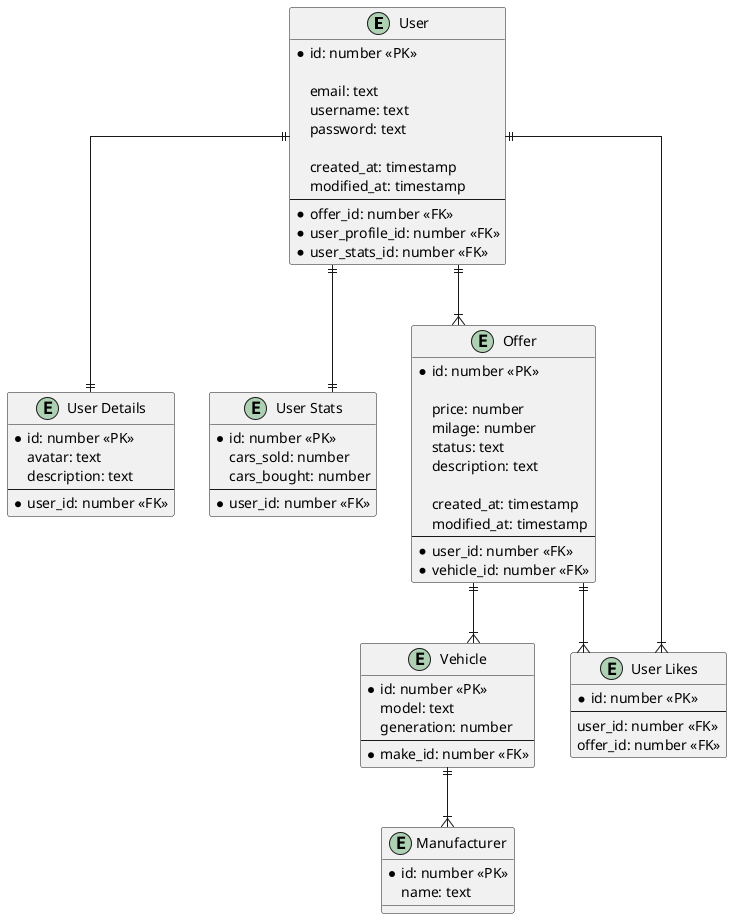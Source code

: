 @startuml

' hide the spot
' hide circle

' avoid problems with angled crows feet
skinparam linetype ortho

entity "User" as user {
    *id: number <<PK>>

    email: text
    username: text
    password: text

    created_at: timestamp
    modified_at: timestamp
    ---
    *offer_id: number <<FK>>
    *user_profile_id: number <<FK>>
    *user_stats_id: number <<FK>>
}

entity "User Details" as user_profile {
    *id: number <<PK>>
    avatar: text
    description: text
    ---
    *user_id: number <<FK>>
}

entity "User Stats" as user_stats {
    *id: number <<PK>>
    cars_sold: number
    cars_bought: number
    ---
    *user_id: number <<FK>>
}

entity "Offer" as offer {
    *id: number <<PK>>

    price: number
    milage: number
    status: text
    description: text

    created_at: timestamp
    modified_at: timestamp
    --
    *user_id: number <<FK>>
    *vehicle_id: number <<FK>>
}

entity "Vehicle" as vehicle {
    *id: number <<PK>>
    model: text
    generation: number
    ---
    *make_id: number <<FK>>
}

entity "Manufacturer" as manufacturer {
    *id: number <<PK>>
    name: text
}

user ||--|{ offer
user ||--|| user_profile
user ||--|| user_stats
offer ||--|{ vehicle
vehicle ||--|{ manufacturer

' Join tables

entity "User Likes" as user_likes {
    *id: number <<PK>>
    ---
    user_id: number <<FK>>
    offer_id: number <<FK>>
}

user ||--|{ user_likes
offer ||--|{ user_likes

@enduml